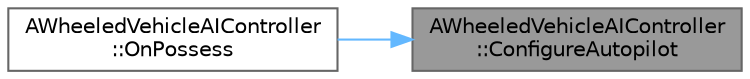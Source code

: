 digraph "AWheeledVehicleAIController::ConfigureAutopilot"
{
 // INTERACTIVE_SVG=YES
 // LATEX_PDF_SIZE
  bgcolor="transparent";
  edge [fontname=Helvetica,fontsize=10,labelfontname=Helvetica,labelfontsize=10];
  node [fontname=Helvetica,fontsize=10,shape=box,height=0.2,width=0.4];
  rankdir="RL";
  Node1 [id="Node000001",label="AWheeledVehicleAIController\l::ConfigureAutopilot",height=0.2,width=0.4,color="gray40", fillcolor="grey60", style="filled", fontcolor="black",tooltip=" "];
  Node1 -> Node2 [id="edge1_Node000001_Node000002",dir="back",color="steelblue1",style="solid",tooltip=" "];
  Node2 [id="Node000002",label="AWheeledVehicleAIController\l::OnPossess",height=0.2,width=0.4,color="grey40", fillcolor="white", style="filled",URL="$dd/dea/classAWheeledVehicleAIController.html#a9028fa3b350555ab0b889b2e94d84286",tooltip=" "];
}

